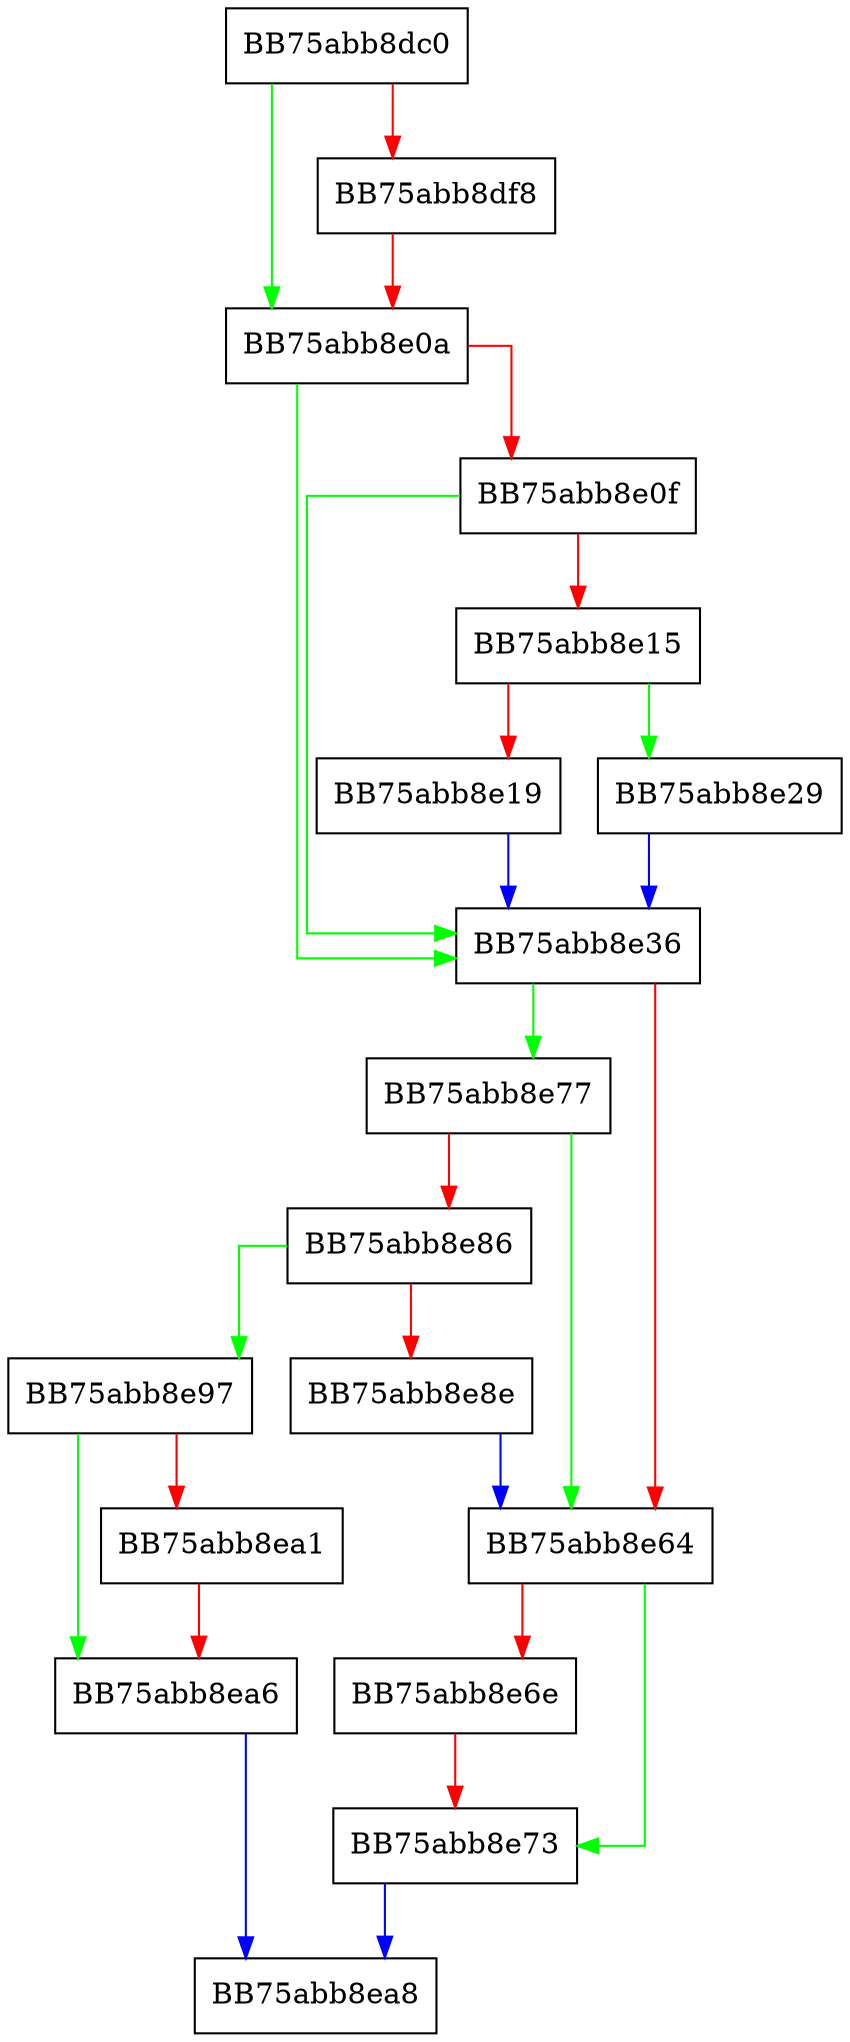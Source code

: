 digraph validate_DT_params_DB {
  node [shape="box"];
  graph [splines=ortho];
  BB75abb8dc0 -> BB75abb8e0a [color="green"];
  BB75abb8dc0 -> BB75abb8df8 [color="red"];
  BB75abb8df8 -> BB75abb8e0a [color="red"];
  BB75abb8e0a -> BB75abb8e36 [color="green"];
  BB75abb8e0a -> BB75abb8e0f [color="red"];
  BB75abb8e0f -> BB75abb8e36 [color="green"];
  BB75abb8e0f -> BB75abb8e15 [color="red"];
  BB75abb8e15 -> BB75abb8e29 [color="green"];
  BB75abb8e15 -> BB75abb8e19 [color="red"];
  BB75abb8e19 -> BB75abb8e36 [color="blue"];
  BB75abb8e29 -> BB75abb8e36 [color="blue"];
  BB75abb8e36 -> BB75abb8e77 [color="green"];
  BB75abb8e36 -> BB75abb8e64 [color="red"];
  BB75abb8e64 -> BB75abb8e73 [color="green"];
  BB75abb8e64 -> BB75abb8e6e [color="red"];
  BB75abb8e6e -> BB75abb8e73 [color="red"];
  BB75abb8e73 -> BB75abb8ea8 [color="blue"];
  BB75abb8e77 -> BB75abb8e64 [color="green"];
  BB75abb8e77 -> BB75abb8e86 [color="red"];
  BB75abb8e86 -> BB75abb8e97 [color="green"];
  BB75abb8e86 -> BB75abb8e8e [color="red"];
  BB75abb8e8e -> BB75abb8e64 [color="blue"];
  BB75abb8e97 -> BB75abb8ea6 [color="green"];
  BB75abb8e97 -> BB75abb8ea1 [color="red"];
  BB75abb8ea1 -> BB75abb8ea6 [color="red"];
  BB75abb8ea6 -> BB75abb8ea8 [color="blue"];
}